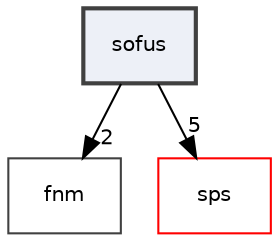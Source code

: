 digraph "sofus"
{
 // LATEX_PDF_SIZE
  edge [fontname="Helvetica",fontsize="10",labelfontname="Helvetica",labelfontsize="10"];
  node [fontname="Helvetica",fontsize="10",shape=record];
  compound=true
  dir_57020ee536571ed8ba0312f047f56bb6 [shape=box, label="sofus", style="filled,bold,", fillcolor="#edf0f7", color="grey25", URL="dir_57020ee536571ed8ba0312f047f56bb6.html"];
  dir_cd41f1afc10ad4605c1fed3e638b0021 [shape=box, label="fnm", style="", fillcolor="#edf0f7", color="grey25", URL="dir_cd41f1afc10ad4605c1fed3e638b0021.html"];
  dir_cfce9dac0691c6553fd4b07cff0c723e [shape=box, label="sps", style="", fillcolor="#edf0f7", color="red", URL="dir_cfce9dac0691c6553fd4b07cff0c723e.html"];
  dir_57020ee536571ed8ba0312f047f56bb6->dir_cd41f1afc10ad4605c1fed3e638b0021 [headlabel="2", labeldistance=1.5 headhref="dir_000003_000001.html"];
  dir_57020ee536571ed8ba0312f047f56bb6->dir_cfce9dac0691c6553fd4b07cff0c723e [headlabel="5", labeldistance=1.5 headhref="dir_000003_000004.html"];
}
